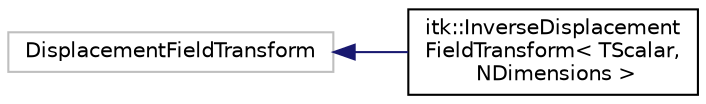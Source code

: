 digraph "Graphical Class Hierarchy"
{
  bgcolor="transparent";
  edge [fontname="Helvetica",fontsize="10",labelfontname="Helvetica",labelfontsize="10"];
  node [fontname="Helvetica",fontsize="10",shape=record];
  rankdir="LR";
  Node964 [label="DisplacementFieldTransform",height=0.2,width=0.4,color="grey75"];
  Node964 -> Node0 [dir="back",color="midnightblue",fontsize="10",style="solid",fontname="Helvetica"];
  Node0 [label="itk::InverseDisplacement\lFieldTransform\< TScalar,\l NDimensions \>",height=0.2,width=0.4,color="black",URL="$classitk_1_1InverseDisplacementFieldTransform.html"];
}
